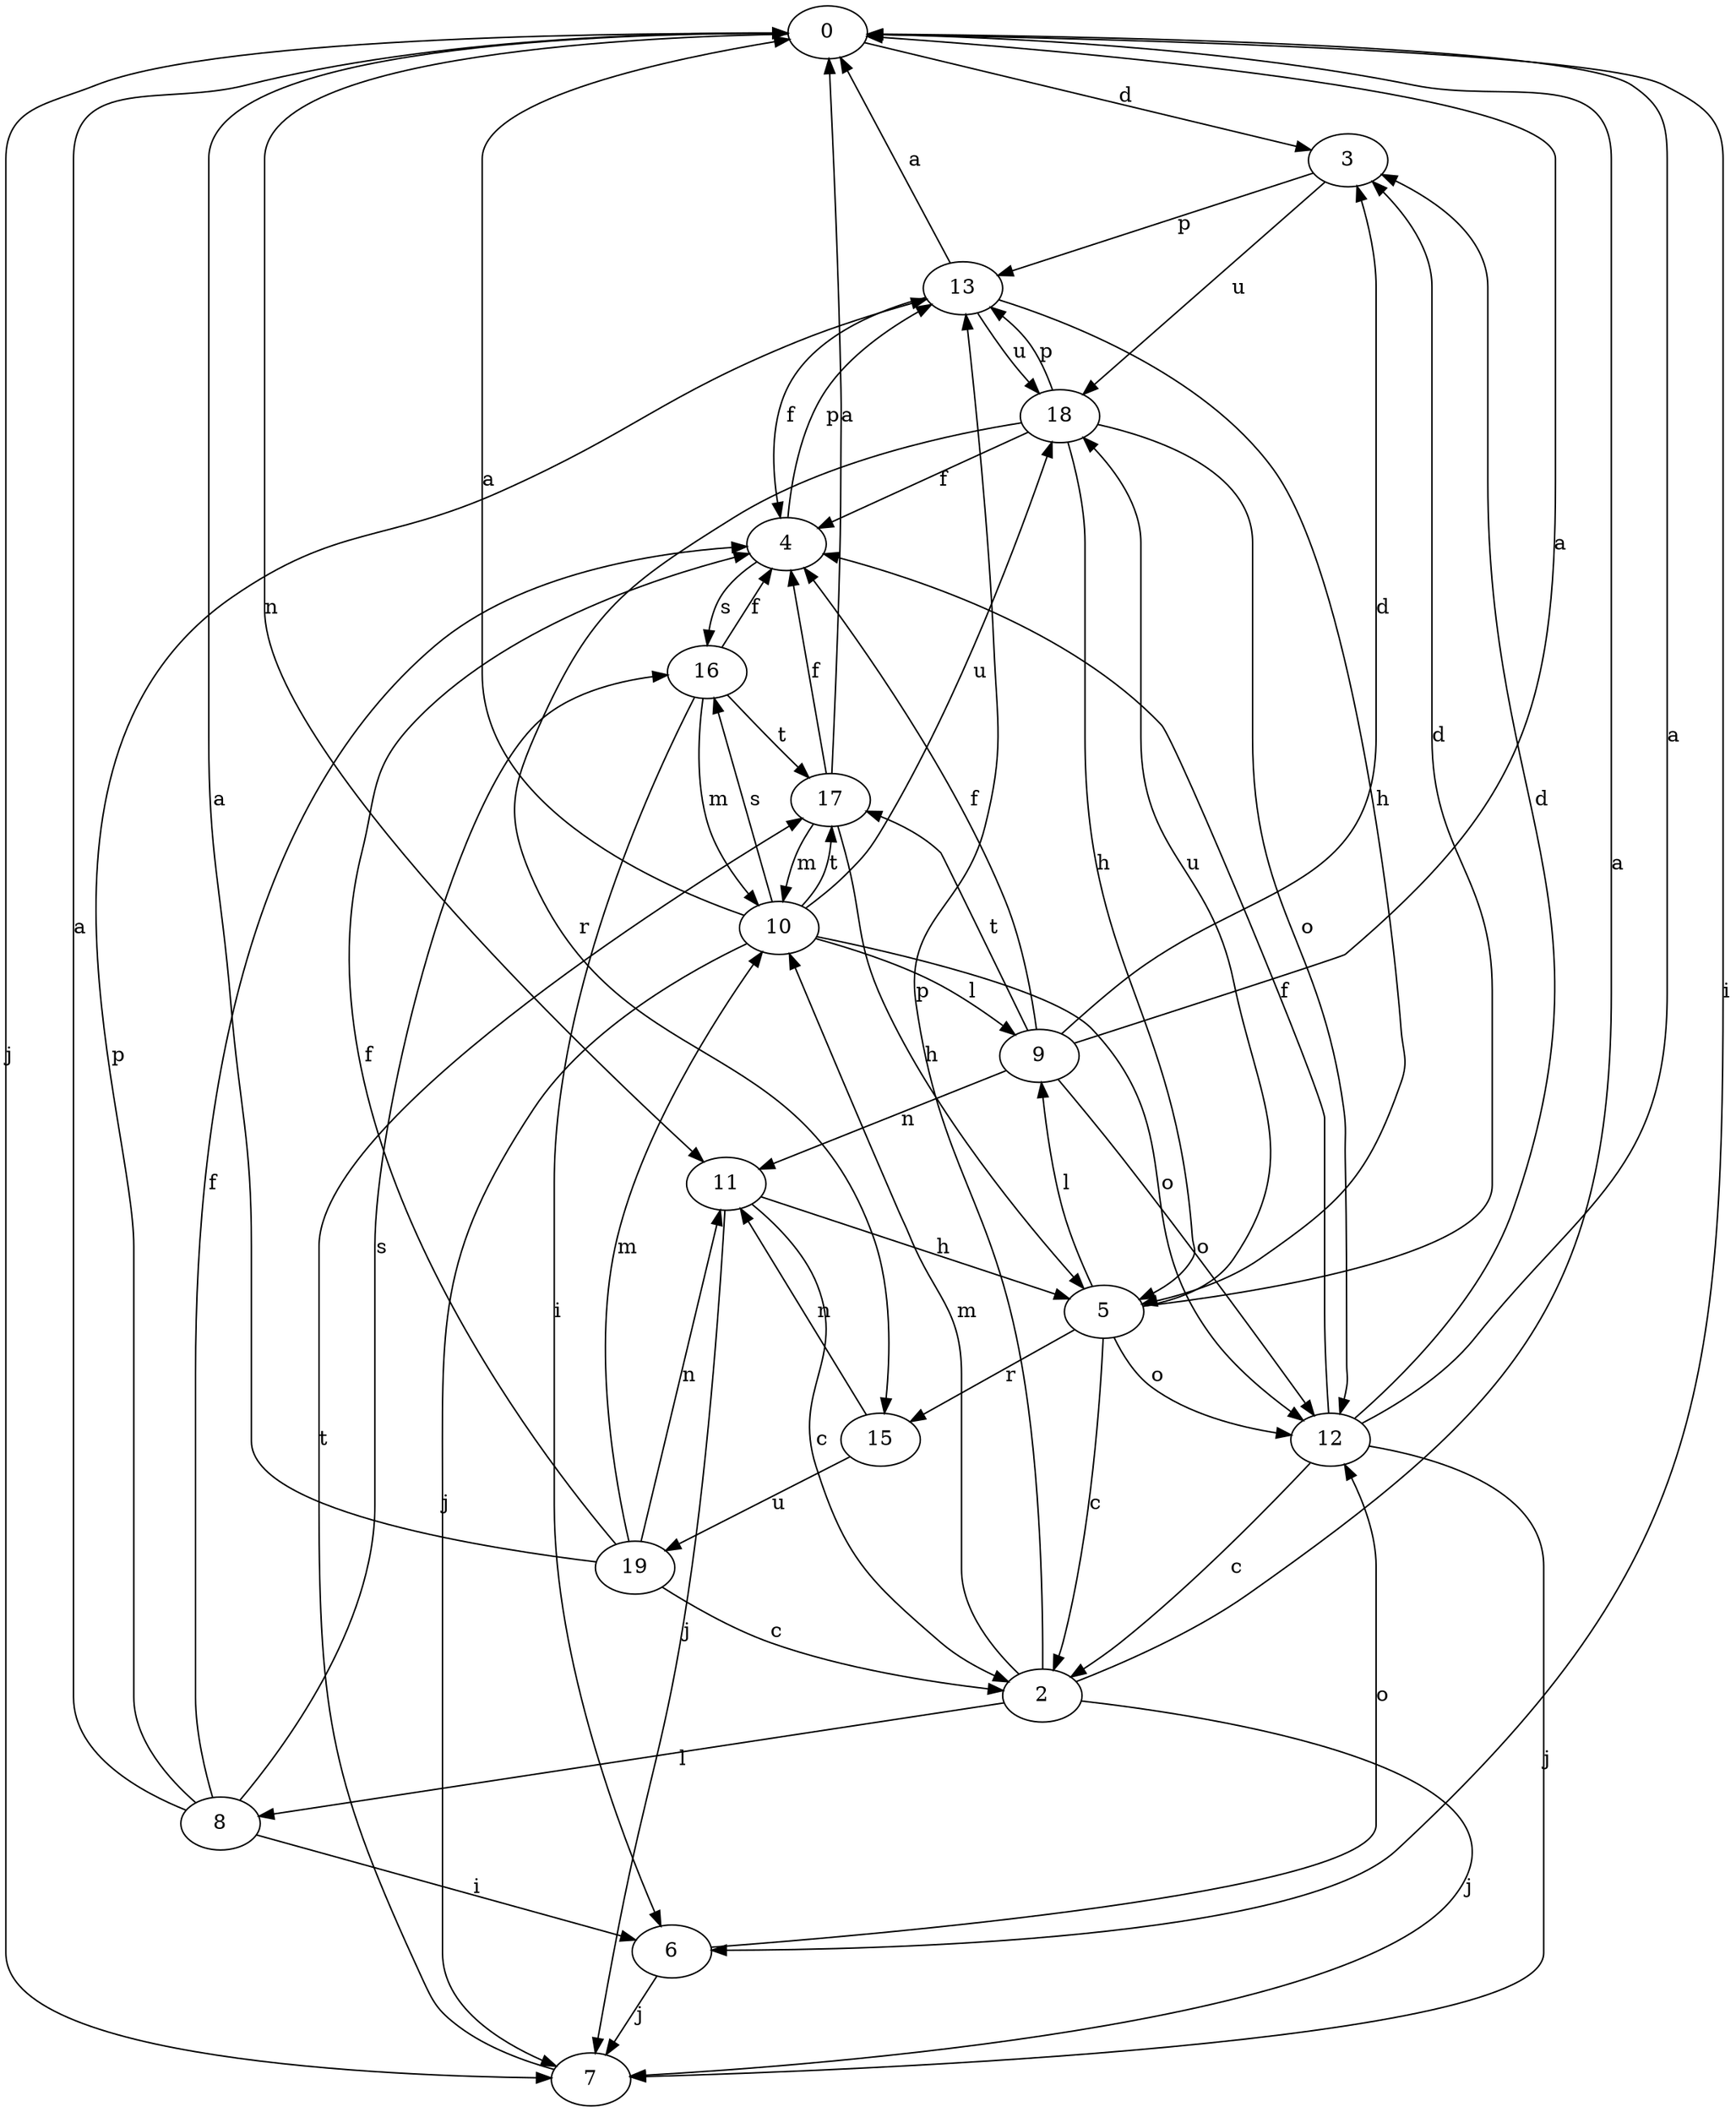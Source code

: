 strict digraph  {
0;
2;
3;
4;
5;
6;
7;
8;
9;
10;
11;
12;
13;
15;
16;
17;
18;
19;
0 -> 3  [label=d];
0 -> 6  [label=i];
0 -> 7  [label=j];
0 -> 11  [label=n];
2 -> 0  [label=a];
2 -> 7  [label=j];
2 -> 8  [label=l];
2 -> 10  [label=m];
2 -> 13  [label=p];
3 -> 13  [label=p];
3 -> 18  [label=u];
4 -> 13  [label=p];
4 -> 16  [label=s];
5 -> 2  [label=c];
5 -> 3  [label=d];
5 -> 9  [label=l];
5 -> 12  [label=o];
5 -> 15  [label=r];
5 -> 18  [label=u];
6 -> 7  [label=j];
6 -> 12  [label=o];
7 -> 17  [label=t];
8 -> 0  [label=a];
8 -> 4  [label=f];
8 -> 6  [label=i];
8 -> 13  [label=p];
8 -> 16  [label=s];
9 -> 0  [label=a];
9 -> 3  [label=d];
9 -> 4  [label=f];
9 -> 11  [label=n];
9 -> 12  [label=o];
9 -> 17  [label=t];
10 -> 0  [label=a];
10 -> 7  [label=j];
10 -> 9  [label=l];
10 -> 12  [label=o];
10 -> 16  [label=s];
10 -> 17  [label=t];
10 -> 18  [label=u];
11 -> 2  [label=c];
11 -> 5  [label=h];
11 -> 7  [label=j];
12 -> 0  [label=a];
12 -> 2  [label=c];
12 -> 3  [label=d];
12 -> 4  [label=f];
12 -> 7  [label=j];
13 -> 0  [label=a];
13 -> 4  [label=f];
13 -> 5  [label=h];
13 -> 18  [label=u];
15 -> 11  [label=n];
15 -> 19  [label=u];
16 -> 4  [label=f];
16 -> 6  [label=i];
16 -> 10  [label=m];
16 -> 17  [label=t];
17 -> 0  [label=a];
17 -> 4  [label=f];
17 -> 5  [label=h];
17 -> 10  [label=m];
18 -> 4  [label=f];
18 -> 5  [label=h];
18 -> 12  [label=o];
18 -> 13  [label=p];
18 -> 15  [label=r];
19 -> 0  [label=a];
19 -> 2  [label=c];
19 -> 4  [label=f];
19 -> 10  [label=m];
19 -> 11  [label=n];
}
